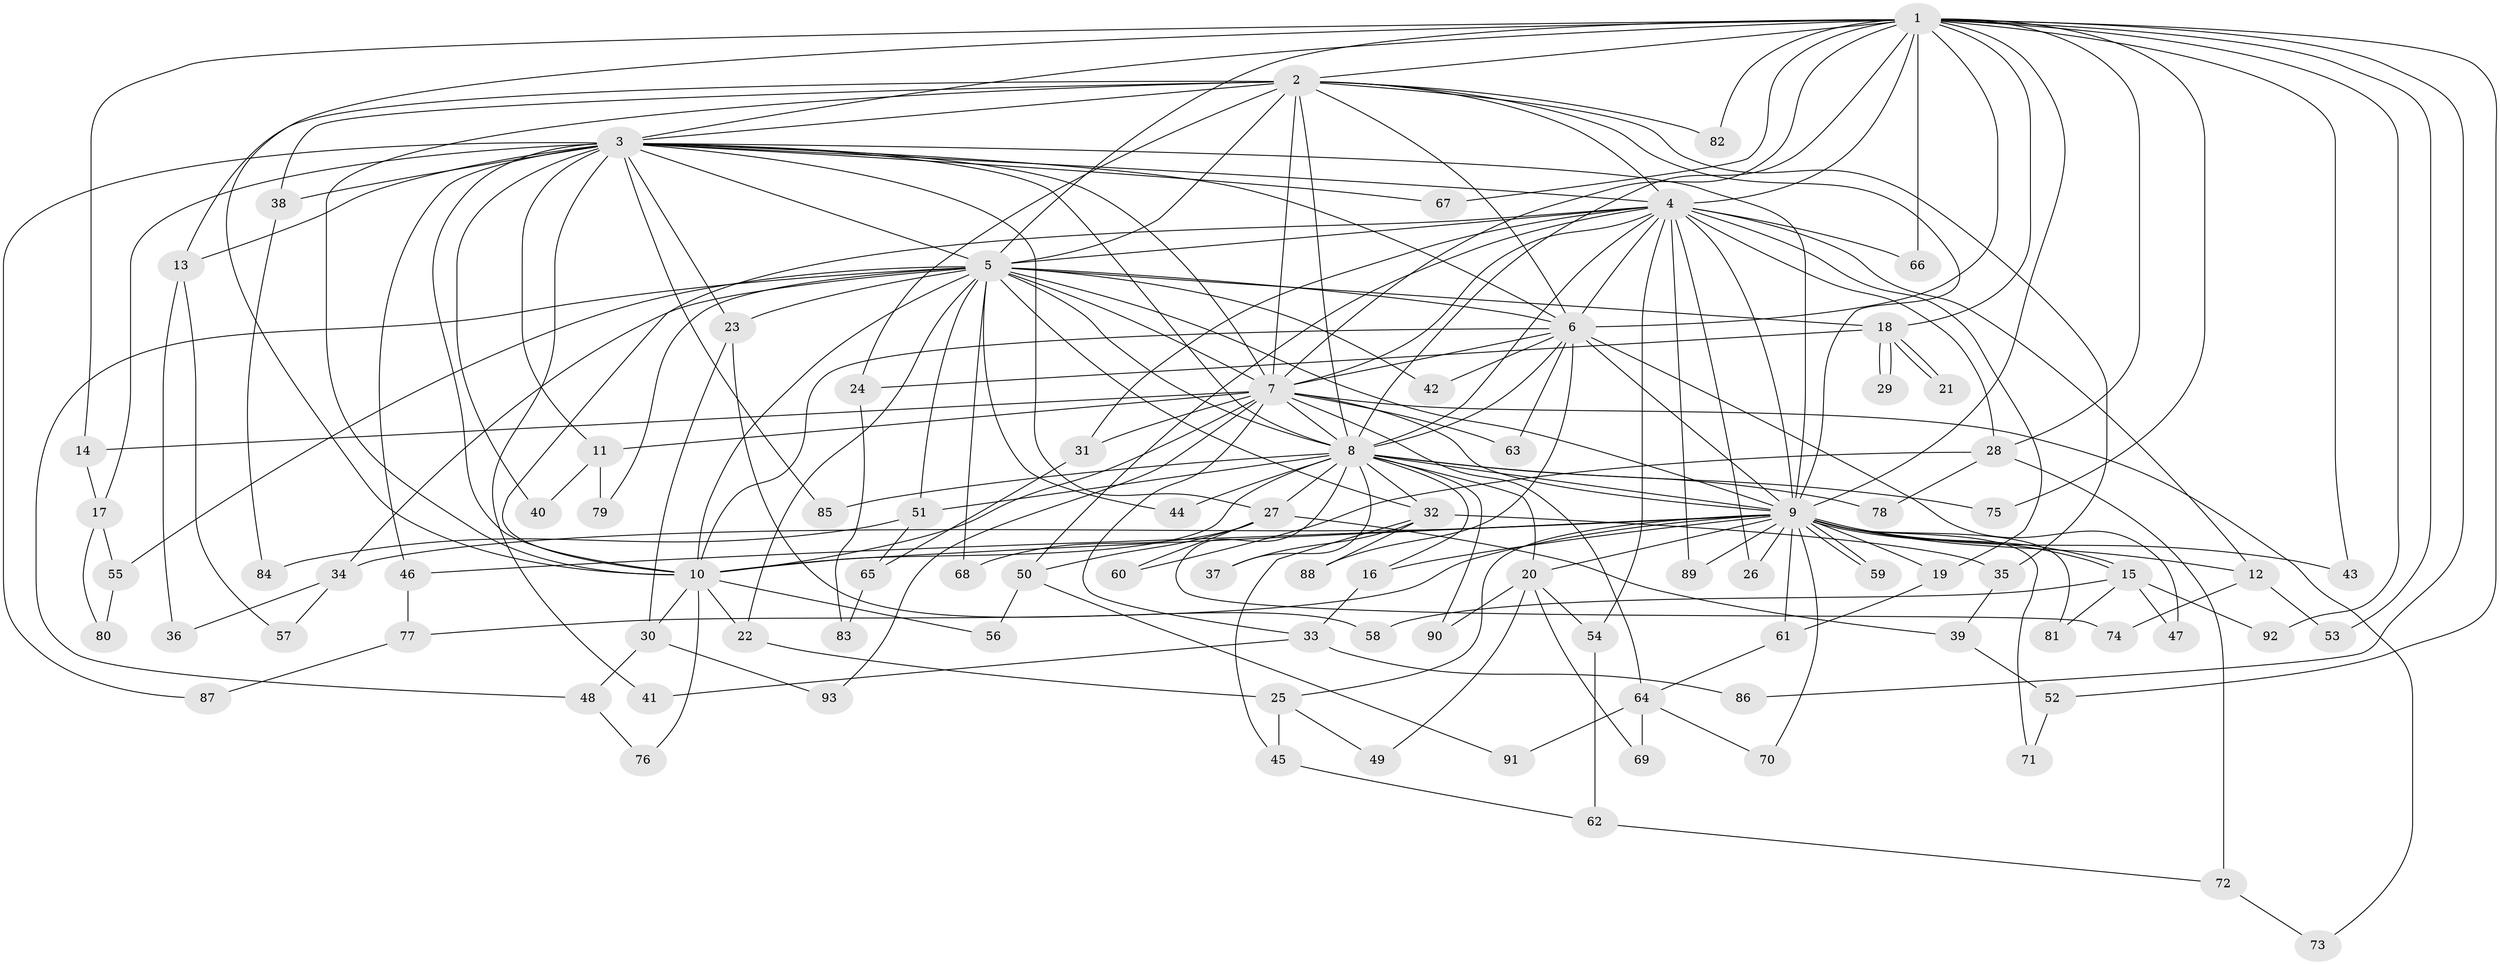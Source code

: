 // coarse degree distribution, {21: 0.015151515151515152, 12: 0.030303030303030304, 3: 0.25757575757575757, 5: 0.07575757575757576, 1: 0.06060606060606061, 4: 0.18181818181818182, 2: 0.2727272727272727, 10: 0.015151515151515152, 18: 0.030303030303030304, 15: 0.015151515151515152, 6: 0.015151515151515152, 19: 0.015151515151515152, 23: 0.015151515151515152}
// Generated by graph-tools (version 1.1) at 2025/36/03/04/25 23:36:31]
// undirected, 93 vertices, 211 edges
graph export_dot {
  node [color=gray90,style=filled];
  1;
  2;
  3;
  4;
  5;
  6;
  7;
  8;
  9;
  10;
  11;
  12;
  13;
  14;
  15;
  16;
  17;
  18;
  19;
  20;
  21;
  22;
  23;
  24;
  25;
  26;
  27;
  28;
  29;
  30;
  31;
  32;
  33;
  34;
  35;
  36;
  37;
  38;
  39;
  40;
  41;
  42;
  43;
  44;
  45;
  46;
  47;
  48;
  49;
  50;
  51;
  52;
  53;
  54;
  55;
  56;
  57;
  58;
  59;
  60;
  61;
  62;
  63;
  64;
  65;
  66;
  67;
  68;
  69;
  70;
  71;
  72;
  73;
  74;
  75;
  76;
  77;
  78;
  79;
  80;
  81;
  82;
  83;
  84;
  85;
  86;
  87;
  88;
  89;
  90;
  91;
  92;
  93;
  1 -- 2;
  1 -- 3;
  1 -- 4;
  1 -- 5;
  1 -- 6;
  1 -- 7;
  1 -- 8;
  1 -- 9;
  1 -- 10;
  1 -- 14;
  1 -- 18;
  1 -- 28;
  1 -- 43;
  1 -- 52;
  1 -- 53;
  1 -- 66;
  1 -- 67;
  1 -- 75;
  1 -- 82;
  1 -- 86;
  1 -- 92;
  2 -- 3;
  2 -- 4;
  2 -- 5;
  2 -- 6;
  2 -- 7;
  2 -- 8;
  2 -- 9;
  2 -- 10;
  2 -- 13;
  2 -- 24;
  2 -- 35;
  2 -- 38;
  2 -- 82;
  3 -- 4;
  3 -- 5;
  3 -- 6;
  3 -- 7;
  3 -- 8;
  3 -- 9;
  3 -- 10;
  3 -- 11;
  3 -- 13;
  3 -- 17;
  3 -- 23;
  3 -- 27;
  3 -- 38;
  3 -- 40;
  3 -- 41;
  3 -- 46;
  3 -- 67;
  3 -- 85;
  3 -- 87;
  4 -- 5;
  4 -- 6;
  4 -- 7;
  4 -- 8;
  4 -- 9;
  4 -- 10;
  4 -- 12;
  4 -- 19;
  4 -- 26;
  4 -- 28;
  4 -- 31;
  4 -- 50;
  4 -- 54;
  4 -- 66;
  4 -- 89;
  5 -- 6;
  5 -- 7;
  5 -- 8;
  5 -- 9;
  5 -- 10;
  5 -- 18;
  5 -- 22;
  5 -- 23;
  5 -- 32;
  5 -- 34;
  5 -- 42;
  5 -- 44;
  5 -- 48;
  5 -- 51;
  5 -- 55;
  5 -- 68;
  5 -- 79;
  6 -- 7;
  6 -- 8;
  6 -- 9;
  6 -- 10;
  6 -- 42;
  6 -- 47;
  6 -- 63;
  6 -- 88;
  7 -- 8;
  7 -- 9;
  7 -- 10;
  7 -- 11;
  7 -- 14;
  7 -- 31;
  7 -- 33;
  7 -- 63;
  7 -- 64;
  7 -- 73;
  7 -- 93;
  8 -- 9;
  8 -- 10;
  8 -- 16;
  8 -- 20;
  8 -- 27;
  8 -- 32;
  8 -- 37;
  8 -- 44;
  8 -- 51;
  8 -- 74;
  8 -- 75;
  8 -- 78;
  8 -- 85;
  8 -- 90;
  9 -- 10;
  9 -- 12;
  9 -- 15;
  9 -- 15;
  9 -- 16;
  9 -- 19;
  9 -- 20;
  9 -- 25;
  9 -- 26;
  9 -- 34;
  9 -- 43;
  9 -- 46;
  9 -- 59;
  9 -- 59;
  9 -- 61;
  9 -- 70;
  9 -- 71;
  9 -- 77;
  9 -- 81;
  9 -- 89;
  10 -- 22;
  10 -- 30;
  10 -- 56;
  10 -- 76;
  11 -- 40;
  11 -- 79;
  12 -- 53;
  12 -- 74;
  13 -- 36;
  13 -- 57;
  14 -- 17;
  15 -- 47;
  15 -- 58;
  15 -- 81;
  15 -- 92;
  16 -- 33;
  17 -- 55;
  17 -- 80;
  18 -- 21;
  18 -- 21;
  18 -- 24;
  18 -- 29;
  18 -- 29;
  19 -- 61;
  20 -- 49;
  20 -- 54;
  20 -- 69;
  20 -- 90;
  22 -- 25;
  23 -- 30;
  23 -- 58;
  24 -- 83;
  25 -- 45;
  25 -- 49;
  27 -- 39;
  27 -- 50;
  27 -- 60;
  27 -- 68;
  28 -- 60;
  28 -- 72;
  28 -- 78;
  30 -- 48;
  30 -- 93;
  31 -- 65;
  32 -- 35;
  32 -- 37;
  32 -- 45;
  32 -- 88;
  33 -- 41;
  33 -- 86;
  34 -- 36;
  34 -- 57;
  35 -- 39;
  38 -- 84;
  39 -- 52;
  45 -- 62;
  46 -- 77;
  48 -- 76;
  50 -- 56;
  50 -- 91;
  51 -- 65;
  51 -- 84;
  52 -- 71;
  54 -- 62;
  55 -- 80;
  61 -- 64;
  62 -- 72;
  64 -- 69;
  64 -- 70;
  64 -- 91;
  65 -- 83;
  72 -- 73;
  77 -- 87;
}

